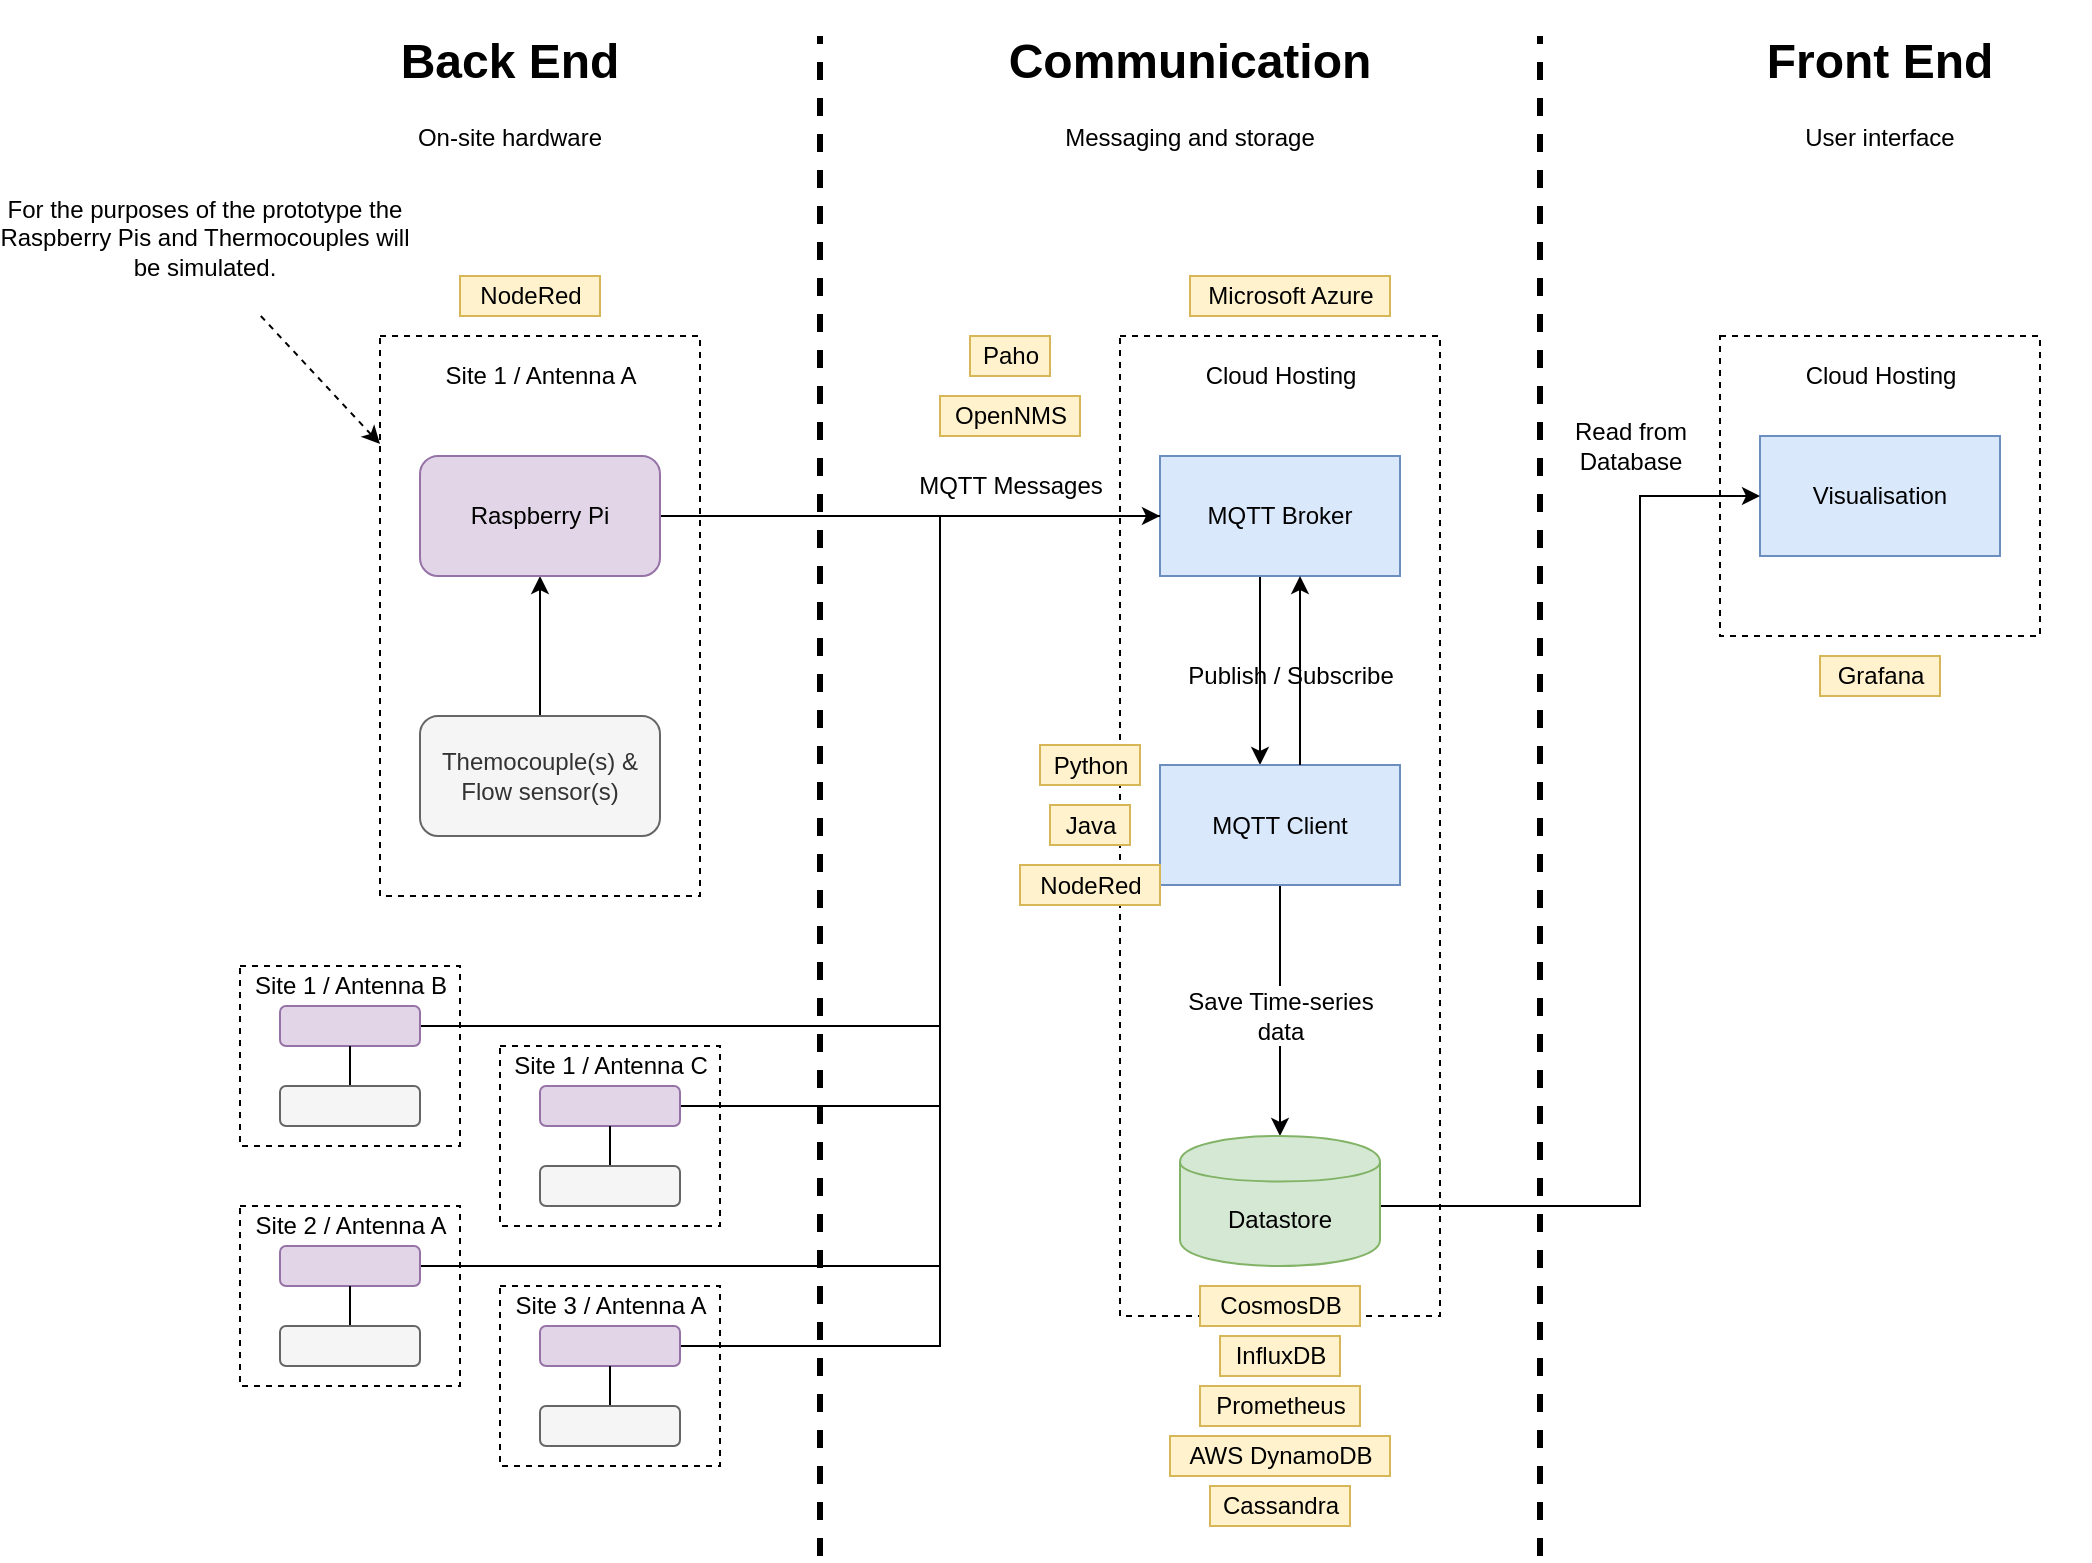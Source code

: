 <mxfile version="12.6.5" type="device"><diagram id="Vr0JW6mK-bZOXMxIQu7u" name="Page-1"><mxGraphModel dx="2249" dy="823" grid="1" gridSize="10" guides="1" tooltips="1" connect="1" arrows="1" fold="1" page="1" pageScale="1" pageWidth="827" pageHeight="1169" math="0" shadow="0"><root><mxCell id="0"/><mxCell id="1" parent="0"/><mxCell id="WhJ4jgMzGTEI5jCQ6CaK-6" value="" style="rounded=0;whiteSpace=wrap;html=1;dashed=1;" parent="1" vertex="1"><mxGeometry x="410" y="270" width="160" height="150" as="geometry"/></mxCell><mxCell id="KO5914jgpo3kJzEIsXyY-63" value="" style="rounded=0;whiteSpace=wrap;html=1;dashed=1;" parent="1" vertex="1"><mxGeometry x="110" y="270" width="160" height="490" as="geometry"/></mxCell><mxCell id="KO5914jgpo3kJzEIsXyY-16" value="" style="rounded=0;whiteSpace=wrap;html=1;dashed=1;" parent="1" vertex="1"><mxGeometry x="-200" y="625" width="110" height="90" as="geometry"/></mxCell><mxCell id="KO5914jgpo3kJzEIsXyY-12" value="" style="rounded=0;whiteSpace=wrap;html=1;dashed=1;" parent="1" vertex="1"><mxGeometry x="-260" y="270" width="160" height="280" as="geometry"/></mxCell><mxCell id="KO5914jgpo3kJzEIsXyY-20" style="edgeStyle=orthogonalEdgeStyle;rounded=0;orthogonalLoop=1;jettySize=auto;html=1;endArrow=none;endFill=0;" parent="1" source="KO5914jgpo3kJzEIsXyY-2" target="EmqnMG89vFTl3uHL04Bf-3" edge="1"><mxGeometry relative="1" as="geometry"><Array as="points"><mxPoint x="20" y="655"/><mxPoint x="20" y="360"/></Array></mxGeometry></mxCell><mxCell id="KO5914jgpo3kJzEIsXyY-2" value="" style="rounded=1;whiteSpace=wrap;html=1;fillColor=#e1d5e7;strokeColor=#9673a6;" parent="1" vertex="1"><mxGeometry x="-180" y="645" width="70" height="20" as="geometry"/></mxCell><mxCell id="EmqnMG89vFTl3uHL04Bf-5" style="edgeStyle=orthogonalEdgeStyle;rounded=0;orthogonalLoop=1;jettySize=auto;html=1;" parent="1" source="EmqnMG89vFTl3uHL04Bf-1" target="EmqnMG89vFTl3uHL04Bf-2" edge="1"><mxGeometry relative="1" as="geometry"/></mxCell><mxCell id="EmqnMG89vFTl3uHL04Bf-1" value="Themocouple(s) &amp;amp; Flow sensor(s)" style="rounded=1;whiteSpace=wrap;html=1;fillColor=#f5f5f5;strokeColor=#666666;fontColor=#333333;" parent="1" vertex="1"><mxGeometry x="-240" y="460" width="120" height="60" as="geometry"/></mxCell><mxCell id="EmqnMG89vFTl3uHL04Bf-8" style="edgeStyle=orthogonalEdgeStyle;rounded=0;orthogonalLoop=1;jettySize=auto;html=1;" parent="1" source="EmqnMG89vFTl3uHL04Bf-2" target="EmqnMG89vFTl3uHL04Bf-3" edge="1"><mxGeometry relative="1" as="geometry"><Array as="points"/></mxGeometry></mxCell><mxCell id="EmqnMG89vFTl3uHL04Bf-2" value="Raspberry Pi" style="rounded=1;whiteSpace=wrap;html=1;fillColor=#e1d5e7;strokeColor=#9673a6;" parent="1" vertex="1"><mxGeometry x="-240" y="330" width="120" height="60" as="geometry"/></mxCell><mxCell id="EmqnMG89vFTl3uHL04Bf-11" style="edgeStyle=orthogonalEdgeStyle;rounded=0;orthogonalLoop=1;jettySize=auto;html=1;" parent="1" source="EmqnMG89vFTl3uHL04Bf-3" target="EmqnMG89vFTl3uHL04Bf-4" edge="1"><mxGeometry relative="1" as="geometry"><Array as="points"><mxPoint x="180" y="420"/><mxPoint x="180" y="420"/></Array></mxGeometry></mxCell><mxCell id="EmqnMG89vFTl3uHL04Bf-3" value="MQTT Broker" style="rounded=0;whiteSpace=wrap;html=1;fillColor=#dae8fc;strokeColor=#6c8ebf;" parent="1" vertex="1"><mxGeometry x="130" y="330" width="120" height="60" as="geometry"/></mxCell><mxCell id="KO5914jgpo3kJzEIsXyY-6" style="edgeStyle=orthogonalEdgeStyle;rounded=0;orthogonalLoop=1;jettySize=auto;html=1;" parent="1" source="EmqnMG89vFTl3uHL04Bf-12" target="N_C8zmnqulG8eHltfivD-9" edge="1"><mxGeometry relative="1" as="geometry"><Array as="points"/><mxPoint x="190" y="675" as="targetPoint"/></mxGeometry></mxCell><mxCell id="WhJ4jgMzGTEI5jCQ6CaK-10" style="rounded=0;orthogonalLoop=1;jettySize=auto;html=1;endArrow=none;endFill=0;" parent="1" source="EmqnMG89vFTl3uHL04Bf-4" target="EmqnMG89vFTl3uHL04Bf-12" edge="1"><mxGeometry relative="1" as="geometry"/></mxCell><mxCell id="EmqnMG89vFTl3uHL04Bf-4" value="MQTT Client" style="rounded=0;whiteSpace=wrap;html=1;fillColor=#dae8fc;strokeColor=#6c8ebf;" parent="1" vertex="1"><mxGeometry x="130" y="484.5" width="120" height="60" as="geometry"/></mxCell><mxCell id="EmqnMG89vFTl3uHL04Bf-9" value="MQTT Messages" style="text;html=1;align=center;verticalAlign=middle;resizable=0;points=[];autosize=1;" parent="1" vertex="1"><mxGeometry y="335" width="110" height="20" as="geometry"/></mxCell><mxCell id="EmqnMG89vFTl3uHL04Bf-10" value="Microsoft Azure" style="text;html=1;align=center;verticalAlign=middle;resizable=0;points=[];autosize=1;fillColor=#fff2cc;strokeColor=#d6b656;" parent="1" vertex="1"><mxGeometry x="145" y="240" width="100" height="20" as="geometry"/></mxCell><mxCell id="EmqnMG89vFTl3uHL04Bf-13" value="Visualisation" style="rounded=0;whiteSpace=wrap;html=1;fillColor=#dae8fc;strokeColor=#6c8ebf;" parent="1" vertex="1"><mxGeometry x="430" y="320" width="120" height="60" as="geometry"/></mxCell><mxCell id="EmqnMG89vFTl3uHL04Bf-15" value="Read from&lt;br&gt;Database" style="text;html=1;align=center;verticalAlign=middle;resizable=0;points=[];autosize=1;rotation=0;" parent="1" vertex="1"><mxGeometry x="330" y="310" width="70" height="30" as="geometry"/></mxCell><mxCell id="EmqnMG89vFTl3uHL04Bf-16" value="OpenNMS" style="text;html=1;align=center;verticalAlign=middle;resizable=0;points=[];autosize=1;fillColor=#fff2cc;strokeColor=#d6b656;" parent="1" vertex="1"><mxGeometry x="20" y="300" width="70" height="20" as="geometry"/></mxCell><mxCell id="EmqnMG89vFTl3uHL04Bf-17" value="Grafana" style="text;html=1;align=center;verticalAlign=middle;resizable=0;points=[];autosize=1;fillColor=#fff2cc;strokeColor=#d6b656;" parent="1" vertex="1"><mxGeometry x="460" y="430" width="60" height="20" as="geometry"/></mxCell><mxCell id="EmqnMG89vFTl3uHL04Bf-22" value="Cassandra" style="text;html=1;align=center;verticalAlign=middle;resizable=0;points=[];autosize=1;fillColor=#fff2cc;strokeColor=#d6b656;" parent="1" vertex="1"><mxGeometry x="155" y="845" width="70" height="20" as="geometry"/></mxCell><mxCell id="EmqnMG89vFTl3uHL04Bf-23" value="InfluxDB" style="text;html=1;align=center;verticalAlign=middle;resizable=0;points=[];autosize=1;fillColor=#fff2cc;strokeColor=#d6b656;" parent="1" vertex="1"><mxGeometry x="160" y="770" width="60" height="20" as="geometry"/></mxCell><mxCell id="EmqnMG89vFTl3uHL04Bf-24" value="CosmosDB" style="text;html=1;align=center;verticalAlign=middle;resizable=0;points=[];autosize=1;fillColor=#fff2cc;strokeColor=#d6b656;" parent="1" vertex="1"><mxGeometry x="150" y="745" width="80" height="20" as="geometry"/></mxCell><mxCell id="EmqnMG89vFTl3uHL04Bf-25" value="NodeRed" style="text;html=1;align=center;verticalAlign=middle;resizable=0;points=[];autosize=1;fillColor=#fff2cc;strokeColor=#d6b656;" parent="1" vertex="1"><mxGeometry x="-220" y="240" width="70" height="20" as="geometry"/></mxCell><mxCell id="KO5914jgpo3kJzEIsXyY-10" style="edgeStyle=orthogonalEdgeStyle;rounded=0;orthogonalLoop=1;jettySize=auto;html=1;endArrow=classic;endFill=1;" parent="1" target="EmqnMG89vFTl3uHL04Bf-13" edge="1"><mxGeometry relative="1" as="geometry"><Array as="points"><mxPoint x="370" y="705"/><mxPoint x="370" y="350"/></Array><mxPoint x="240" y="705" as="sourcePoint"/></mxGeometry></mxCell><mxCell id="EmqnMG89vFTl3uHL04Bf-12" value="Save Time-series&lt;br&gt;data" style="text;html=1;align=center;verticalAlign=middle;resizable=0;points=[];autosize=1;rotation=0;" parent="1" vertex="1"><mxGeometry x="135" y="595" width="110" height="30" as="geometry"/></mxCell><mxCell id="KO5914jgpo3kJzEIsXyY-18" style="edgeStyle=orthogonalEdgeStyle;rounded=0;orthogonalLoop=1;jettySize=auto;html=1;endArrow=none;endFill=0;" parent="1" source="KO5914jgpo3kJzEIsXyY-17" target="KO5914jgpo3kJzEIsXyY-2" edge="1"><mxGeometry relative="1" as="geometry"/></mxCell><mxCell id="KO5914jgpo3kJzEIsXyY-17" value="" style="rounded=1;whiteSpace=wrap;html=1;fillColor=#f5f5f5;strokeColor=#666666;fontColor=#333333;" parent="1" vertex="1"><mxGeometry x="-180" y="685" width="70" height="20" as="geometry"/></mxCell><mxCell id="KO5914jgpo3kJzEIsXyY-21" value="Site 1 / Antenna C" style="text;html=1;align=center;verticalAlign=middle;resizable=0;points=[];autosize=1;" parent="1" vertex="1"><mxGeometry x="-200" y="625" width="110" height="20" as="geometry"/></mxCell><mxCell id="KO5914jgpo3kJzEIsXyY-23" value="" style="rounded=0;whiteSpace=wrap;html=1;dashed=1;" parent="1" vertex="1"><mxGeometry x="-330" y="585" width="110" height="90" as="geometry"/></mxCell><mxCell id="KO5914jgpo3kJzEIsXyY-39" style="edgeStyle=orthogonalEdgeStyle;rounded=0;orthogonalLoop=1;jettySize=auto;html=1;endArrow=none;endFill=0;" parent="1" source="KO5914jgpo3kJzEIsXyY-24" target="EmqnMG89vFTl3uHL04Bf-3" edge="1"><mxGeometry relative="1" as="geometry"><Array as="points"><mxPoint x="20" y="615"/><mxPoint x="20" y="360"/></Array></mxGeometry></mxCell><mxCell id="KO5914jgpo3kJzEIsXyY-24" value="" style="rounded=1;whiteSpace=wrap;html=1;fillColor=#e1d5e7;strokeColor=#9673a6;" parent="1" vertex="1"><mxGeometry x="-310" y="605" width="70" height="20" as="geometry"/></mxCell><mxCell id="KO5914jgpo3kJzEIsXyY-25" style="edgeStyle=orthogonalEdgeStyle;rounded=0;orthogonalLoop=1;jettySize=auto;html=1;endArrow=none;endFill=0;" parent="1" source="KO5914jgpo3kJzEIsXyY-26" target="KO5914jgpo3kJzEIsXyY-24" edge="1"><mxGeometry relative="1" as="geometry"/></mxCell><mxCell id="KO5914jgpo3kJzEIsXyY-26" value="" style="rounded=1;whiteSpace=wrap;html=1;fillColor=#f5f5f5;strokeColor=#666666;fontColor=#333333;" parent="1" vertex="1"><mxGeometry x="-310" y="645" width="70" height="20" as="geometry"/></mxCell><mxCell id="KO5914jgpo3kJzEIsXyY-27" value="Site 1 / Antenna B" style="text;html=1;align=center;verticalAlign=middle;resizable=0;points=[];autosize=1;" parent="1" vertex="1"><mxGeometry x="-330" y="585" width="110" height="20" as="geometry"/></mxCell><mxCell id="KO5914jgpo3kJzEIsXyY-28" value="" style="rounded=0;whiteSpace=wrap;html=1;dashed=1;" parent="1" vertex="1"><mxGeometry x="-330" y="705" width="110" height="90" as="geometry"/></mxCell><mxCell id="KO5914jgpo3kJzEIsXyY-40" style="edgeStyle=orthogonalEdgeStyle;rounded=0;orthogonalLoop=1;jettySize=auto;html=1;endArrow=none;endFill=0;" parent="1" source="KO5914jgpo3kJzEIsXyY-29" target="EmqnMG89vFTl3uHL04Bf-3" edge="1"><mxGeometry relative="1" as="geometry"><Array as="points"><mxPoint x="20" y="735"/><mxPoint x="20" y="360"/></Array></mxGeometry></mxCell><mxCell id="KO5914jgpo3kJzEIsXyY-29" value="" style="rounded=1;whiteSpace=wrap;html=1;fillColor=#e1d5e7;strokeColor=#9673a6;" parent="1" vertex="1"><mxGeometry x="-310" y="725" width="70" height="20" as="geometry"/></mxCell><mxCell id="KO5914jgpo3kJzEIsXyY-30" style="edgeStyle=orthogonalEdgeStyle;rounded=0;orthogonalLoop=1;jettySize=auto;html=1;endArrow=none;endFill=0;" parent="1" source="KO5914jgpo3kJzEIsXyY-31" target="KO5914jgpo3kJzEIsXyY-29" edge="1"><mxGeometry relative="1" as="geometry"/></mxCell><mxCell id="KO5914jgpo3kJzEIsXyY-31" value="" style="rounded=1;whiteSpace=wrap;html=1;fillColor=#f5f5f5;strokeColor=#666666;fontColor=#333333;" parent="1" vertex="1"><mxGeometry x="-310" y="765" width="70" height="20" as="geometry"/></mxCell><mxCell id="KO5914jgpo3kJzEIsXyY-32" value="Site 2 / Antenna A" style="text;html=1;align=center;verticalAlign=middle;resizable=0;points=[];autosize=1;" parent="1" vertex="1"><mxGeometry x="-330" y="705" width="110" height="20" as="geometry"/></mxCell><mxCell id="KO5914jgpo3kJzEIsXyY-33" value="" style="rounded=0;whiteSpace=wrap;html=1;dashed=1;" parent="1" vertex="1"><mxGeometry x="-200" y="745" width="110" height="90" as="geometry"/></mxCell><mxCell id="KO5914jgpo3kJzEIsXyY-41" style="edgeStyle=orthogonalEdgeStyle;rounded=0;orthogonalLoop=1;jettySize=auto;html=1;endArrow=none;endFill=0;" parent="1" source="KO5914jgpo3kJzEIsXyY-34" target="EmqnMG89vFTl3uHL04Bf-3" edge="1"><mxGeometry relative="1" as="geometry"><Array as="points"><mxPoint x="20" y="775"/><mxPoint x="20" y="360"/></Array></mxGeometry></mxCell><mxCell id="KO5914jgpo3kJzEIsXyY-34" value="" style="rounded=1;whiteSpace=wrap;html=1;fillColor=#e1d5e7;strokeColor=#9673a6;" parent="1" vertex="1"><mxGeometry x="-180" y="765" width="70" height="20" as="geometry"/></mxCell><mxCell id="KO5914jgpo3kJzEIsXyY-35" style="edgeStyle=orthogonalEdgeStyle;rounded=0;orthogonalLoop=1;jettySize=auto;html=1;endArrow=none;endFill=0;" parent="1" source="KO5914jgpo3kJzEIsXyY-36" target="KO5914jgpo3kJzEIsXyY-34" edge="1"><mxGeometry relative="1" as="geometry"/></mxCell><mxCell id="KO5914jgpo3kJzEIsXyY-36" value="" style="rounded=1;whiteSpace=wrap;html=1;fillColor=#f5f5f5;strokeColor=#666666;fontColor=#333333;" parent="1" vertex="1"><mxGeometry x="-180" y="805" width="70" height="20" as="geometry"/></mxCell><mxCell id="KO5914jgpo3kJzEIsXyY-37" value="Site 3 / Antenna A" style="text;html=1;align=center;verticalAlign=middle;resizable=0;points=[];autosize=1;" parent="1" vertex="1"><mxGeometry x="-200" y="745" width="110" height="20" as="geometry"/></mxCell><mxCell id="KO5914jgpo3kJzEIsXyY-38" value="Site 1 / Antenna A" style="text;html=1;align=center;verticalAlign=middle;resizable=0;points=[];autosize=1;" parent="1" vertex="1"><mxGeometry x="-235" y="280" width="110" height="20" as="geometry"/></mxCell><mxCell id="KO5914jgpo3kJzEIsXyY-43" style="rounded=0;orthogonalLoop=1;jettySize=auto;html=1;endArrow=classic;endFill=1;dashed=1;" parent="1" source="KO5914jgpo3kJzEIsXyY-42" target="KO5914jgpo3kJzEIsXyY-12" edge="1"><mxGeometry relative="1" as="geometry"/></mxCell><mxCell id="KO5914jgpo3kJzEIsXyY-42" value="For the purposes of the prototype the Raspberry Pis and Thermocouples will be simulated." style="text;align=center;verticalAlign=middle;resizable=1;points=[];autosize=1;comic=0;sketch=0;metaEdit=0;imageAspect=1;overflow=fill;html=1;resizeWidth=0;resizeHeight=0;whiteSpace=wrap" parent="1" vertex="1"><mxGeometry x="-450" y="200" width="205" height="60" as="geometry"/></mxCell><mxCell id="KO5914jgpo3kJzEIsXyY-59" value="Publish / Subscribe" style="text;html=1;align=center;verticalAlign=middle;resizable=0;points=[];autosize=1;" parent="1" vertex="1"><mxGeometry x="135" y="430" width="120" height="20" as="geometry"/></mxCell><mxCell id="KO5914jgpo3kJzEIsXyY-61" style="edgeStyle=orthogonalEdgeStyle;rounded=0;orthogonalLoop=1;jettySize=auto;html=1;" parent="1" source="EmqnMG89vFTl3uHL04Bf-4" target="EmqnMG89vFTl3uHL04Bf-3" edge="1"><mxGeometry relative="1" as="geometry"><mxPoint x="220" y="400" as="sourcePoint"/><mxPoint x="220" y="525" as="targetPoint"/><Array as="points"><mxPoint x="200" y="430"/><mxPoint x="200" y="430"/></Array></mxGeometry></mxCell><mxCell id="KO5914jgpo3kJzEIsXyY-64" value="Cloud Hosting" style="text;html=1;align=center;verticalAlign=middle;resizable=0;points=[];autosize=1;" parent="1" vertex="1"><mxGeometry x="145" y="280" width="90" height="20" as="geometry"/></mxCell><mxCell id="WhJ4jgMzGTEI5jCQ6CaK-1" value="Prometheus" style="text;html=1;align=center;verticalAlign=middle;resizable=0;points=[];autosize=1;fillColor=#fff2cc;strokeColor=#d6b656;" parent="1" vertex="1"><mxGeometry x="150" y="795" width="80" height="20" as="geometry"/></mxCell><mxCell id="WhJ4jgMzGTEI5jCQ6CaK-2" value="AWS DynamoDB" style="text;html=1;align=center;verticalAlign=middle;resizable=0;points=[];autosize=1;fillColor=#fff2cc;strokeColor=#d6b656;" parent="1" vertex="1"><mxGeometry x="135" y="820" width="110" height="20" as="geometry"/></mxCell><mxCell id="WhJ4jgMzGTEI5jCQ6CaK-8" value="Cloud Hosting" style="text;html=1;align=center;verticalAlign=middle;resizable=0;points=[];autosize=1;" parent="1" vertex="1"><mxGeometry x="445" y="280" width="90" height="20" as="geometry"/></mxCell><mxCell id="QnT2BVMdTCrSWOeQYXnv-1" value="Paho" style="text;html=1;align=center;verticalAlign=middle;resizable=0;points=[];autosize=1;fillColor=#fff2cc;strokeColor=#d6b656;" parent="1" vertex="1"><mxGeometry x="35" y="270" width="40" height="20" as="geometry"/></mxCell><mxCell id="N_C8zmnqulG8eHltfivD-1" value="&lt;h1&gt;Back End&lt;/h1&gt;On-site hardware" style="text;html=1;strokeColor=none;fillColor=none;align=center;verticalAlign=middle;whiteSpace=wrap;rounded=0;" vertex="1" parent="1"><mxGeometry x="-300" y="110" width="210" height="60" as="geometry"/></mxCell><mxCell id="N_C8zmnqulG8eHltfivD-2" value="&lt;h1&gt;Communication&lt;/h1&gt;Messaging and storage" style="text;html=1;strokeColor=none;fillColor=none;align=center;verticalAlign=middle;whiteSpace=wrap;rounded=0;" vertex="1" parent="1"><mxGeometry x="40" y="110" width="210" height="60" as="geometry"/></mxCell><mxCell id="N_C8zmnqulG8eHltfivD-3" value="" style="endArrow=none;dashed=1;html=1;strokeWidth=3;" edge="1" parent="1"><mxGeometry width="50" height="50" relative="1" as="geometry"><mxPoint x="-40" y="880" as="sourcePoint"/><mxPoint x="-40" y="120" as="targetPoint"/></mxGeometry></mxCell><mxCell id="N_C8zmnqulG8eHltfivD-4" value="" style="endArrow=none;dashed=1;html=1;strokeWidth=3;" edge="1" parent="1"><mxGeometry width="50" height="50" relative="1" as="geometry"><mxPoint x="320" y="880" as="sourcePoint"/><mxPoint x="320" y="120" as="targetPoint"/></mxGeometry></mxCell><mxCell id="N_C8zmnqulG8eHltfivD-5" value="Python" style="text;html=1;align=center;verticalAlign=middle;resizable=0;points=[];autosize=1;fillColor=#fff2cc;strokeColor=#d6b656;" vertex="1" parent="1"><mxGeometry x="70" y="474.5" width="50" height="20" as="geometry"/></mxCell><mxCell id="N_C8zmnqulG8eHltfivD-6" value="Java" style="text;html=1;align=center;verticalAlign=middle;resizable=0;points=[];autosize=1;fillColor=#fff2cc;strokeColor=#d6b656;" vertex="1" parent="1"><mxGeometry x="75" y="504.5" width="40" height="20" as="geometry"/></mxCell><mxCell id="N_C8zmnqulG8eHltfivD-7" value="NodeRed" style="text;html=1;align=center;verticalAlign=middle;resizable=0;points=[];autosize=1;fillColor=#fff2cc;strokeColor=#d6b656;" vertex="1" parent="1"><mxGeometry x="60" y="534.5" width="70" height="20" as="geometry"/></mxCell><mxCell id="N_C8zmnqulG8eHltfivD-8" value="&lt;h1&gt;Front End&lt;/h1&gt;&lt;div&gt;User interface&lt;/div&gt;" style="text;html=1;strokeColor=none;fillColor=none;align=center;verticalAlign=middle;whiteSpace=wrap;rounded=0;" vertex="1" parent="1"><mxGeometry x="385" y="110" width="210" height="60" as="geometry"/></mxCell><mxCell id="N_C8zmnqulG8eHltfivD-9" value="Datastore" style="shape=cylinder;whiteSpace=wrap;html=1;boundedLbl=1;backgroundOutline=1;align=center;fillColor=#d5e8d4;strokeColor=#82b366;" vertex="1" parent="1"><mxGeometry x="140" y="670" width="100" height="65" as="geometry"/></mxCell></root></mxGraphModel></diagram></mxfile>